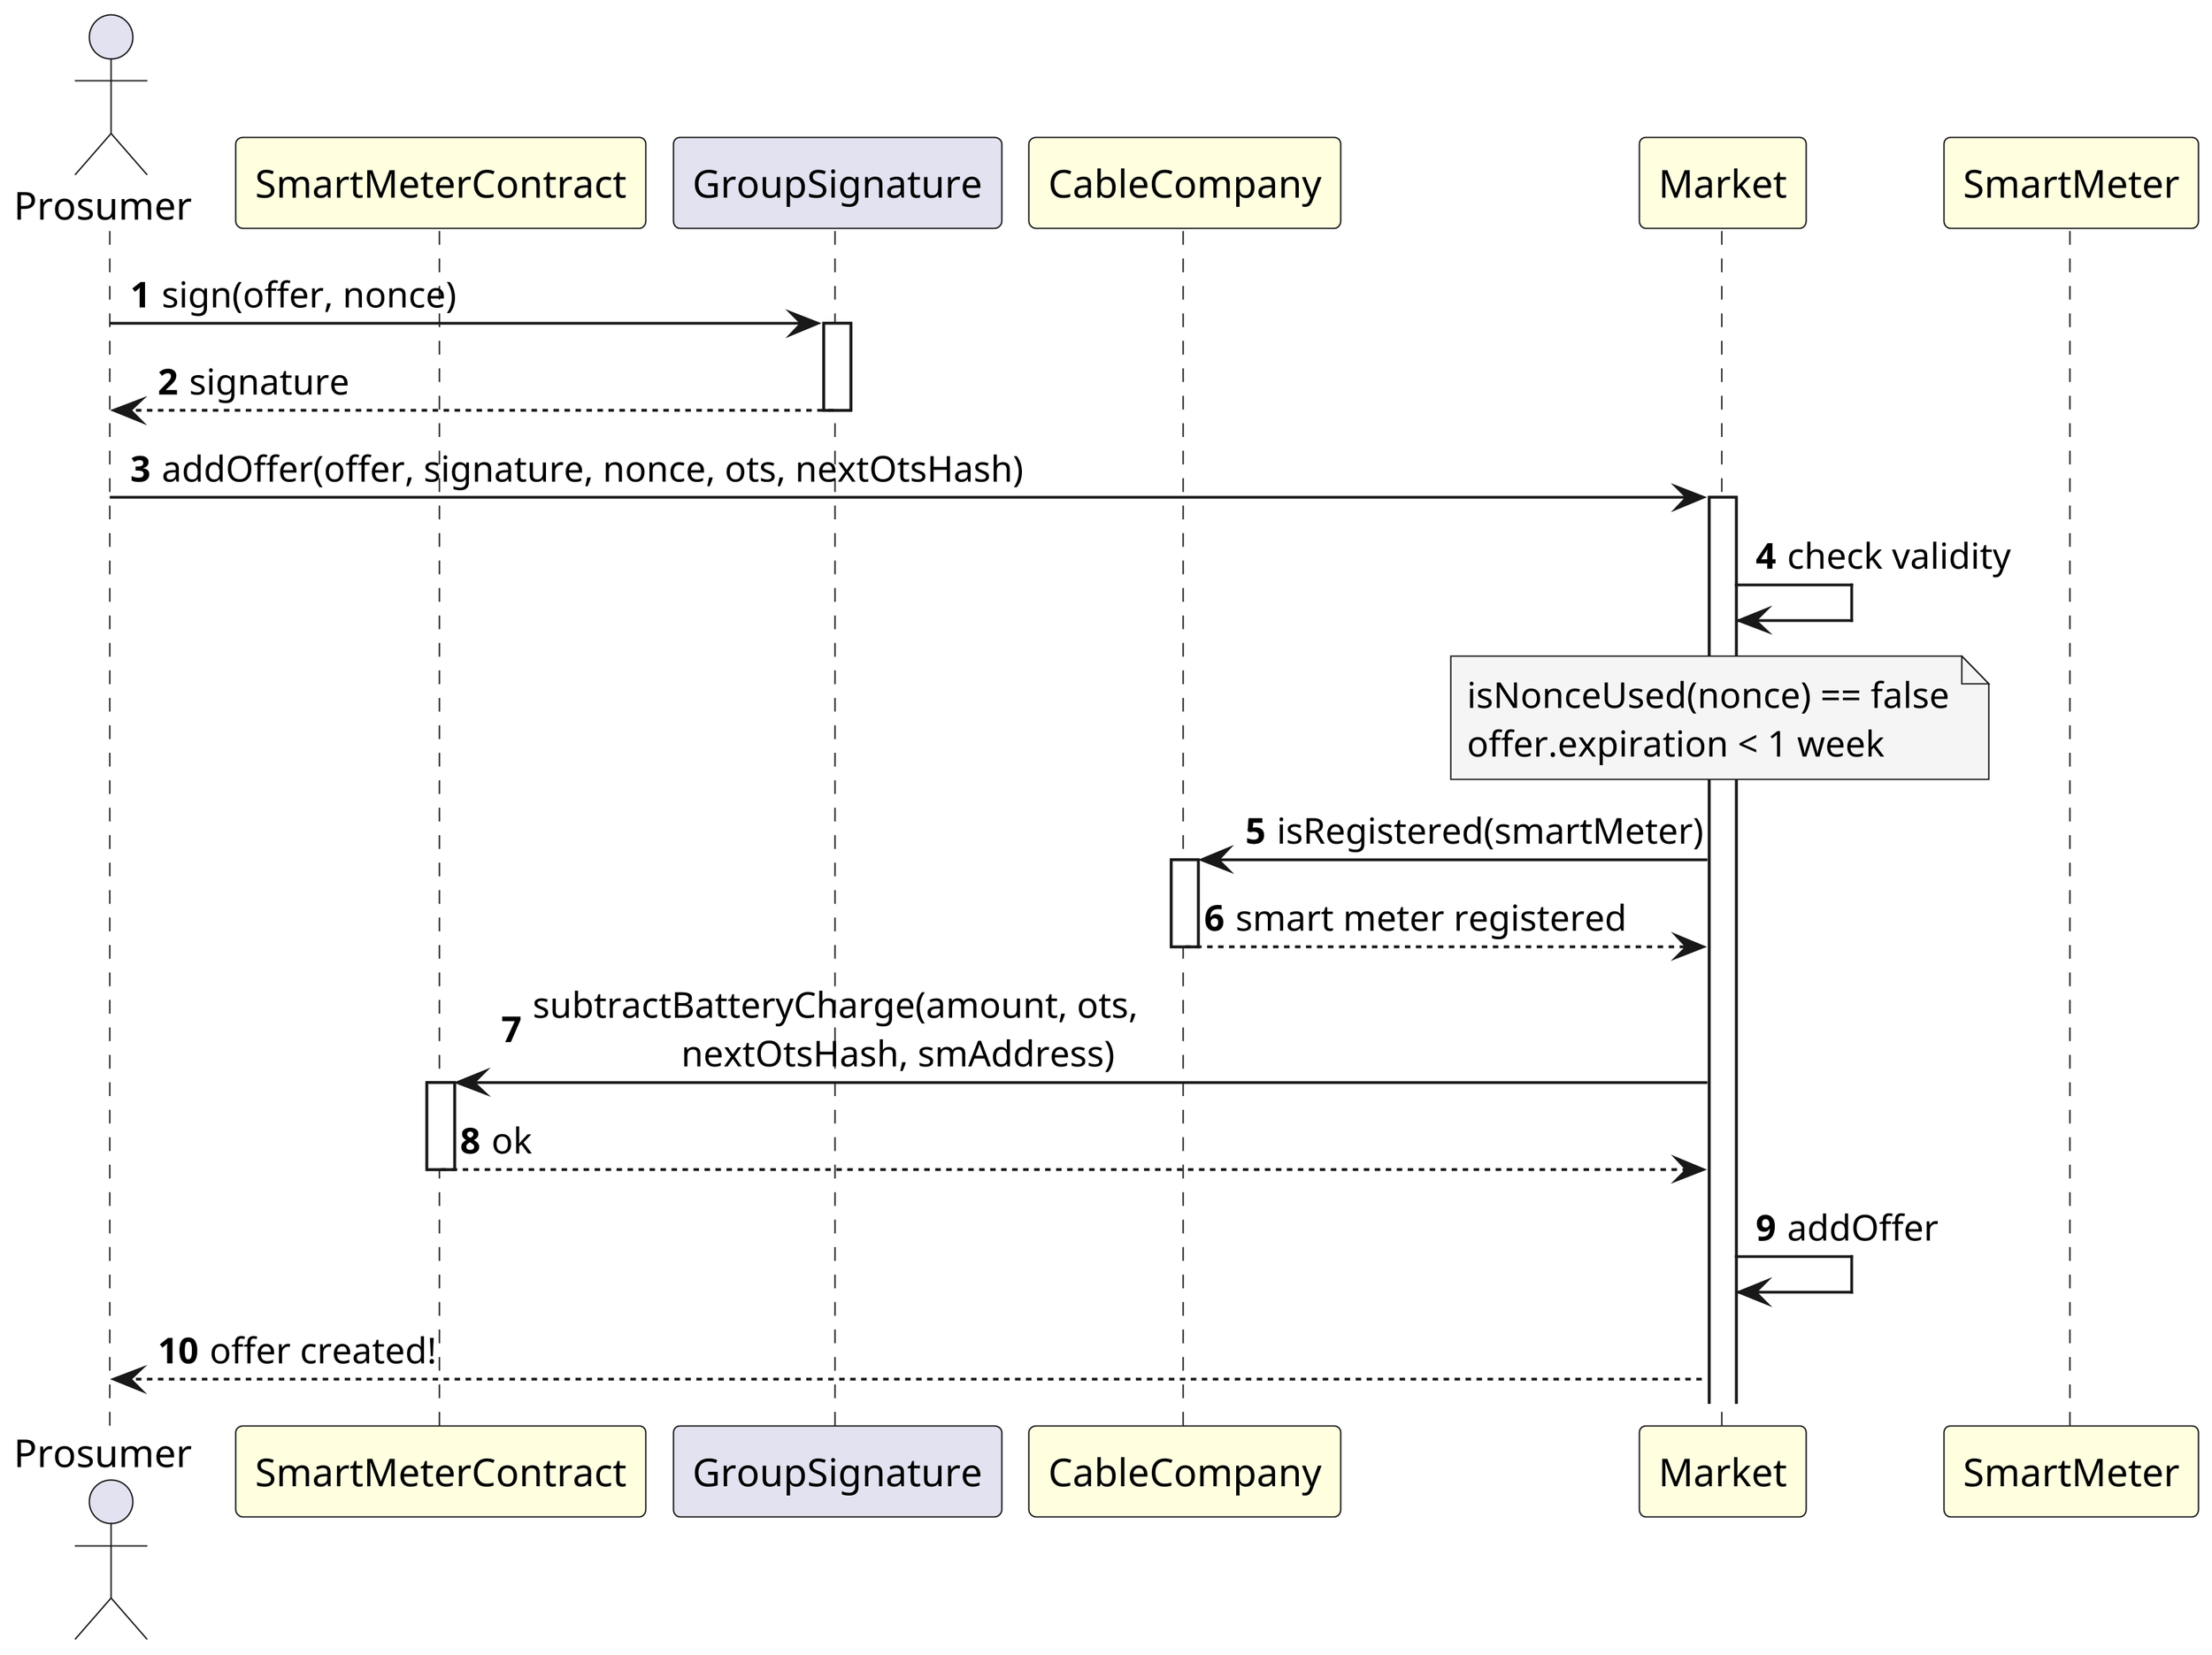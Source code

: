 @startuml AddOffer
actor Prosumer
participant SmartMeterContract #LightYellow
participant GroupSignature
participant CableCompany #LightYellow
participant Market #LightYellow
participant SmartMeter #LightYellow

skinparam dpi 400

autonumber

Prosumer -> GroupSignature ++: sign(offer, nonce)
GroupSignature --> Prosumer --: signature

Prosumer -> Market ++: addOffer(offer, signature, nonce, ots, nextOtsHash)
Market -> Market: check validity
note over Market #WhiteSmoke
isNonceUsed(nonce) == false
offer.expiration < 1 week
end note

Market -> CableCompany ++: isRegistered(smartMeter)
CableCompany --> Market --: smart meter registered

Market -> SmartMeterContract ++: subtractBatteryCharge(amount, ots, \n\t\tnextOtsHash, smAddress)
SmartMeterContract --> Market --: ok
Market -> Market: addOffer
Market --> Prosumer: offer created!

@enduml
